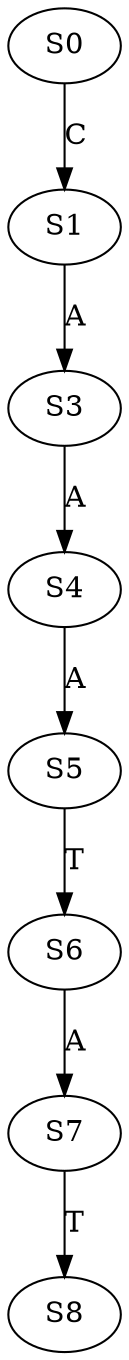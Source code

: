 strict digraph  {
	S0 -> S1 [ label = C ];
	S1 -> S3 [ label = A ];
	S3 -> S4 [ label = A ];
	S4 -> S5 [ label = A ];
	S5 -> S6 [ label = T ];
	S6 -> S7 [ label = A ];
	S7 -> S8 [ label = T ];
}
